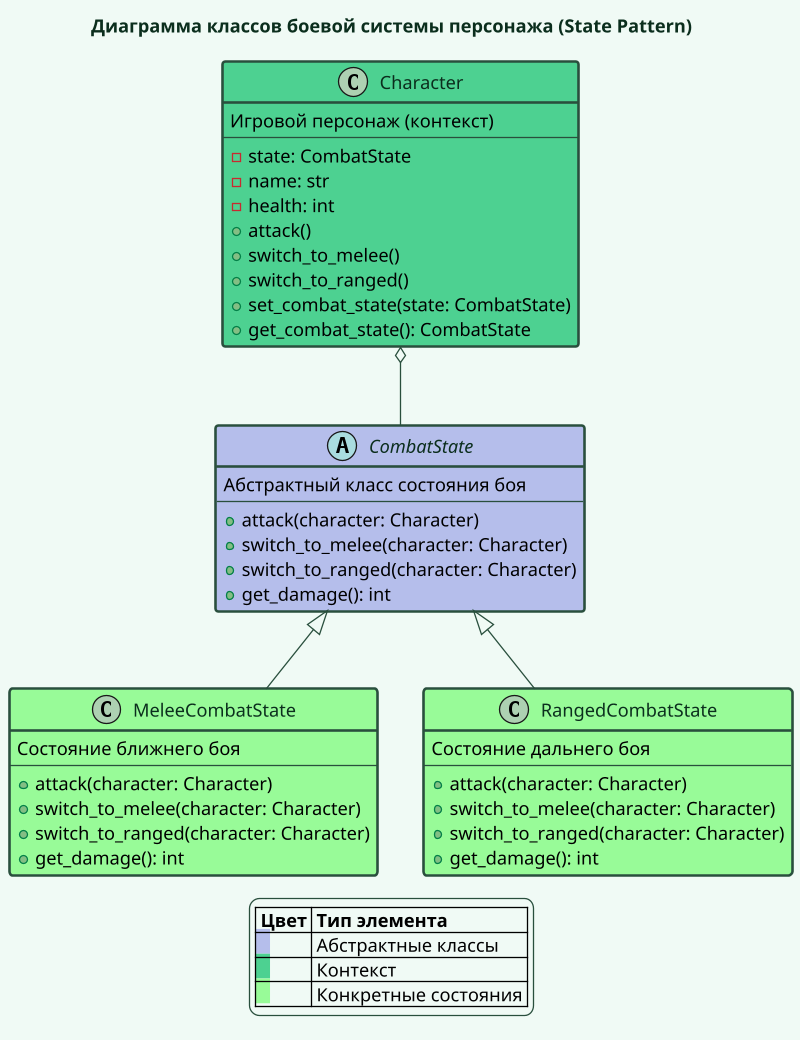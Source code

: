 @startuml

scale 800 width
skinparam BackgroundColor f0faf5
skinparam TitleFontColor 0b2e1d

'Настройки для легенды
skinparam LegendBackgroundColor f0faf5
skinparam LegendBorderColor 294f3d

'Настройки для стрелок
skinparam ArrowColor 294f3d
skinparam ArrowThickness 1
skinparam ArrowFontColor 294f3d
skinparam ArrowFontName Monospace

'Настройки для классов
skinparam ClassBorderColor #294f3d
skinparam ClassFontColor #0b2e1d
skinparam ClassBorderThickness 2

title "Диаграмма классов боевой системы персонажа (State Pattern)"

abstract "CombatState" as CS #b5beeb {
    Абстрактный класс состояния боя
    ---
    + attack(character: Character)
    + switch_to_melee(character: Character)
    + switch_to_ranged(character: Character)
    + get_damage(): int
}

class "MeleeCombatState" as MCS #98FB98 {
    Состояние ближнего боя
    ---
    + attack(character: Character)
    + switch_to_melee(character: Character)
    + switch_to_ranged(character: Character)
    + get_damage(): int
}

class "RangedCombatState" as RCS #98FB98 {
    Состояние дальнего боя
    ---
    + attack(character: Character)
    + switch_to_melee(character: Character)
    + switch_to_ranged(character: Character)
    + get_damage(): int
}

class "Character" as CH #4dd191 {
    Игровой персонаж (контекст)
    ---
    - state: CombatState
    - name: str
    - health: int
    + attack()
    + switch_to_melee()
    + switch_to_ranged()
    + set_combat_state(state: CombatState)
    + get_combat_state(): CombatState
}

' Реализация и наследование
CS <|-- MCS
CS <|-- RCS

' Композиция и агрегация
CH o-- CS

legend
|= Цвет |= Тип элемента |
|<back:#b5beeb>   | Абстрактные классы |
|<back:#4dd191>   | Контекст |
|<back:#98FB98>   | Конкретные состояния |
endlegend

@enduml
